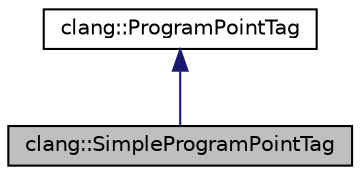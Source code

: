 digraph "clang::SimpleProgramPointTag"
{
 // LATEX_PDF_SIZE
  bgcolor="transparent";
  edge [fontname="Helvetica",fontsize="10",labelfontname="Helvetica",labelfontsize="10"];
  node [fontname="Helvetica",fontsize="10",shape=record];
  Node1 [label="clang::SimpleProgramPointTag",height=0.2,width=0.4,color="black", fillcolor="grey75", style="filled", fontcolor="black",tooltip=" "];
  Node2 -> Node1 [dir="back",color="midnightblue",fontsize="10",style="solid",fontname="Helvetica"];
  Node2 [label="clang::ProgramPointTag",height=0.2,width=0.4,color="black",URL="$classclang_1_1ProgramPointTag.html",tooltip="ProgramPoints can be \"tagged\" as representing points specific to a given analysis entity."];
}
